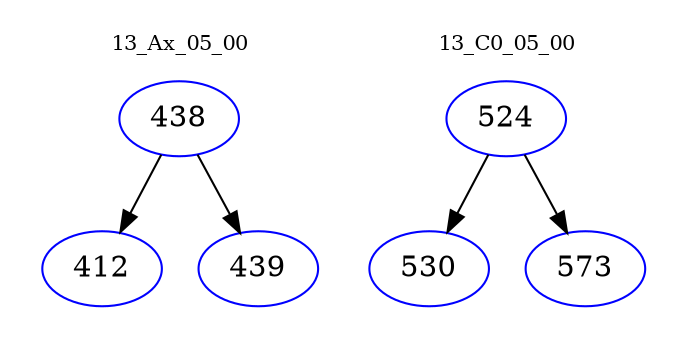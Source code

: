 digraph{
subgraph cluster_0 {
color = white
label = "13_Ax_05_00";
fontsize=10;
T0_438 [label="438", color="blue"]
T0_438 -> T0_412 [color="black"]
T0_412 [label="412", color="blue"]
T0_438 -> T0_439 [color="black"]
T0_439 [label="439", color="blue"]
}
subgraph cluster_1 {
color = white
label = "13_C0_05_00";
fontsize=10;
T1_524 [label="524", color="blue"]
T1_524 -> T1_530 [color="black"]
T1_530 [label="530", color="blue"]
T1_524 -> T1_573 [color="black"]
T1_573 [label="573", color="blue"]
}
}
